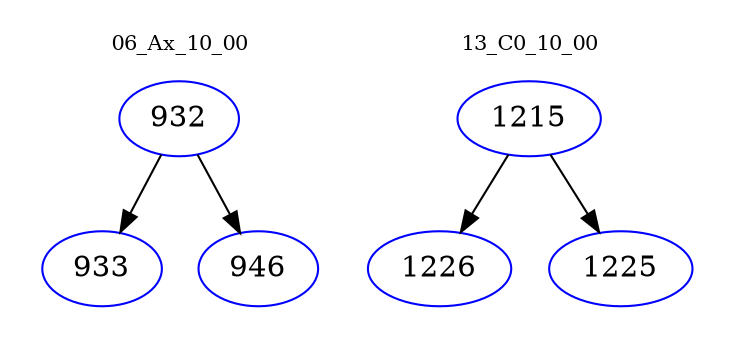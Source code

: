 digraph{
subgraph cluster_0 {
color = white
label = "06_Ax_10_00";
fontsize=10;
T0_932 [label="932", color="blue"]
T0_932 -> T0_933 [color="black"]
T0_933 [label="933", color="blue"]
T0_932 -> T0_946 [color="black"]
T0_946 [label="946", color="blue"]
}
subgraph cluster_1 {
color = white
label = "13_C0_10_00";
fontsize=10;
T1_1215 [label="1215", color="blue"]
T1_1215 -> T1_1226 [color="black"]
T1_1226 [label="1226", color="blue"]
T1_1215 -> T1_1225 [color="black"]
T1_1225 [label="1225", color="blue"]
}
}
